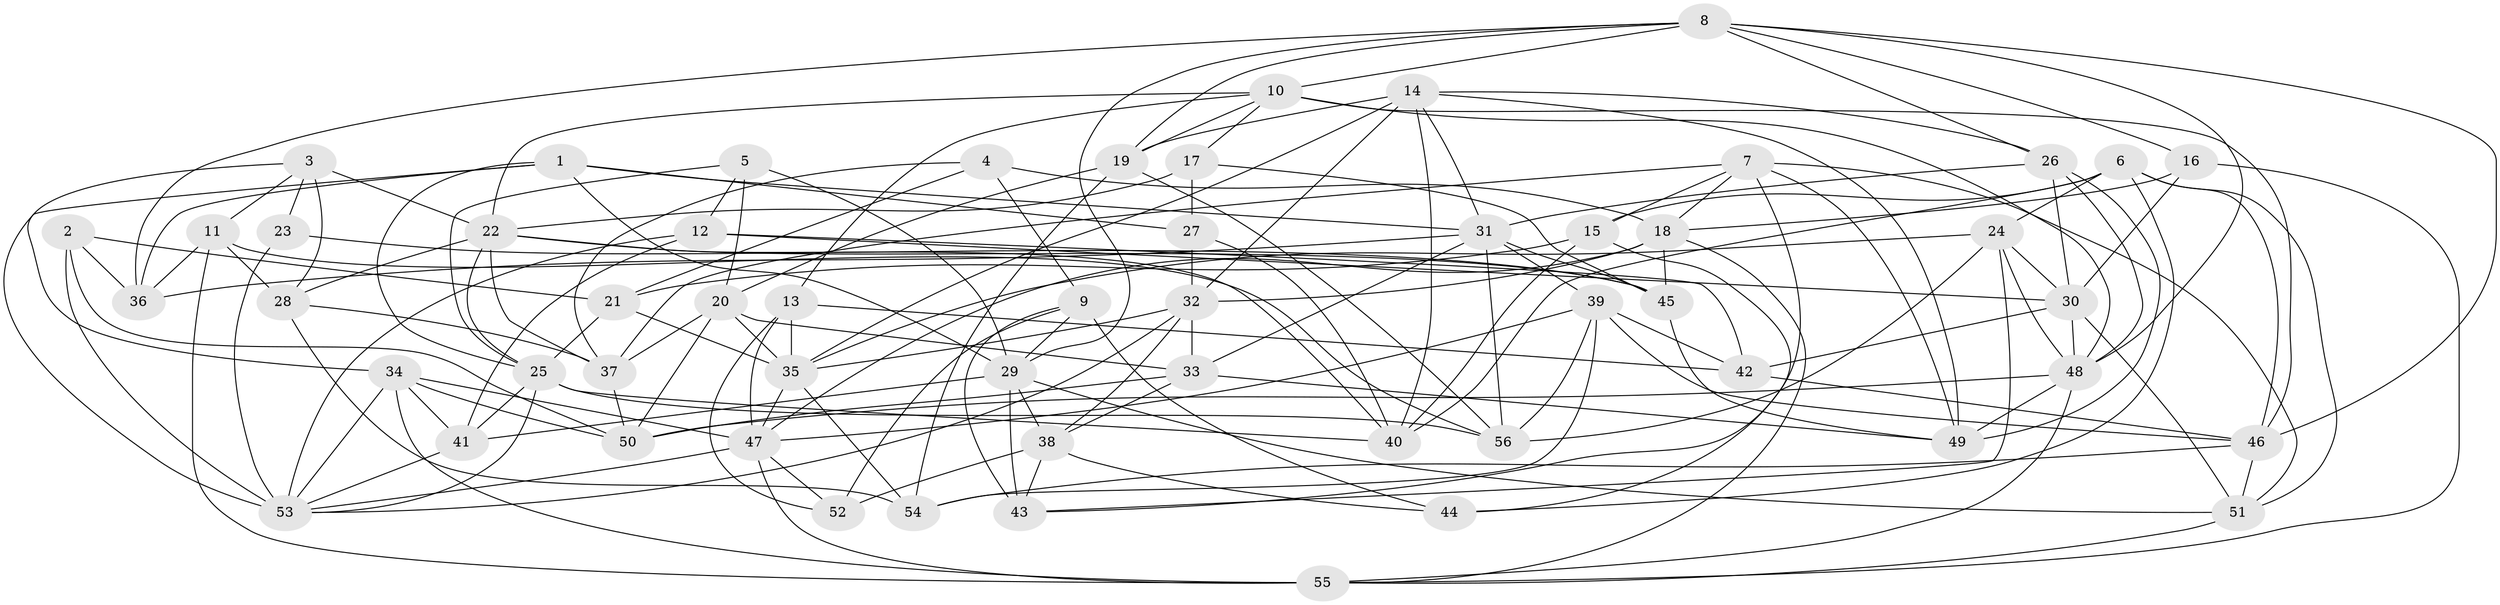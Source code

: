 // original degree distribution, {4: 1.0}
// Generated by graph-tools (version 1.1) at 2025/38/03/04/25 23:38:13]
// undirected, 56 vertices, 165 edges
graph export_dot {
  node [color=gray90,style=filled];
  1;
  2;
  3;
  4;
  5;
  6;
  7;
  8;
  9;
  10;
  11;
  12;
  13;
  14;
  15;
  16;
  17;
  18;
  19;
  20;
  21;
  22;
  23;
  24;
  25;
  26;
  27;
  28;
  29;
  30;
  31;
  32;
  33;
  34;
  35;
  36;
  37;
  38;
  39;
  40;
  41;
  42;
  43;
  44;
  45;
  46;
  47;
  48;
  49;
  50;
  51;
  52;
  53;
  54;
  55;
  56;
  1 -- 25 [weight=1.0];
  1 -- 27 [weight=1.0];
  1 -- 29 [weight=1.0];
  1 -- 31 [weight=1.0];
  1 -- 36 [weight=1.0];
  1 -- 53 [weight=1.0];
  2 -- 21 [weight=1.0];
  2 -- 36 [weight=1.0];
  2 -- 50 [weight=1.0];
  2 -- 53 [weight=1.0];
  3 -- 11 [weight=1.0];
  3 -- 22 [weight=2.0];
  3 -- 23 [weight=1.0];
  3 -- 28 [weight=1.0];
  3 -- 34 [weight=1.0];
  4 -- 9 [weight=1.0];
  4 -- 18 [weight=1.0];
  4 -- 21 [weight=1.0];
  4 -- 37 [weight=1.0];
  5 -- 12 [weight=1.0];
  5 -- 20 [weight=1.0];
  5 -- 25 [weight=1.0];
  5 -- 29 [weight=1.0];
  6 -- 15 [weight=1.0];
  6 -- 24 [weight=1.0];
  6 -- 40 [weight=1.0];
  6 -- 44 [weight=1.0];
  6 -- 46 [weight=1.0];
  6 -- 51 [weight=1.0];
  7 -- 15 [weight=1.0];
  7 -- 18 [weight=1.0];
  7 -- 37 [weight=1.0];
  7 -- 43 [weight=1.0];
  7 -- 49 [weight=1.0];
  7 -- 51 [weight=1.0];
  8 -- 10 [weight=2.0];
  8 -- 16 [weight=2.0];
  8 -- 19 [weight=1.0];
  8 -- 26 [weight=1.0];
  8 -- 29 [weight=1.0];
  8 -- 36 [weight=1.0];
  8 -- 46 [weight=1.0];
  8 -- 48 [weight=1.0];
  9 -- 29 [weight=1.0];
  9 -- 43 [weight=2.0];
  9 -- 44 [weight=1.0];
  9 -- 52 [weight=1.0];
  10 -- 13 [weight=1.0];
  10 -- 17 [weight=1.0];
  10 -- 19 [weight=1.0];
  10 -- 22 [weight=1.0];
  10 -- 46 [weight=1.0];
  10 -- 48 [weight=1.0];
  11 -- 28 [weight=1.0];
  11 -- 36 [weight=2.0];
  11 -- 55 [weight=1.0];
  11 -- 56 [weight=1.0];
  12 -- 30 [weight=2.0];
  12 -- 41 [weight=1.0];
  12 -- 42 [weight=1.0];
  12 -- 53 [weight=1.0];
  13 -- 35 [weight=2.0];
  13 -- 42 [weight=1.0];
  13 -- 47 [weight=1.0];
  13 -- 52 [weight=1.0];
  14 -- 19 [weight=1.0];
  14 -- 26 [weight=1.0];
  14 -- 31 [weight=1.0];
  14 -- 32 [weight=1.0];
  14 -- 35 [weight=2.0];
  14 -- 40 [weight=1.0];
  14 -- 49 [weight=1.0];
  15 -- 21 [weight=2.0];
  15 -- 40 [weight=1.0];
  15 -- 44 [weight=1.0];
  16 -- 18 [weight=2.0];
  16 -- 30 [weight=1.0];
  16 -- 55 [weight=1.0];
  17 -- 22 [weight=1.0];
  17 -- 27 [weight=2.0];
  17 -- 45 [weight=2.0];
  18 -- 32 [weight=1.0];
  18 -- 45 [weight=1.0];
  18 -- 47 [weight=1.0];
  18 -- 55 [weight=1.0];
  19 -- 20 [weight=1.0];
  19 -- 54 [weight=1.0];
  19 -- 56 [weight=1.0];
  20 -- 33 [weight=1.0];
  20 -- 35 [weight=1.0];
  20 -- 37 [weight=1.0];
  20 -- 50 [weight=1.0];
  21 -- 25 [weight=1.0];
  21 -- 35 [weight=1.0];
  22 -- 25 [weight=1.0];
  22 -- 28 [weight=1.0];
  22 -- 37 [weight=1.0];
  22 -- 40 [weight=1.0];
  22 -- 45 [weight=2.0];
  23 -- 45 [weight=1.0];
  23 -- 53 [weight=2.0];
  24 -- 30 [weight=1.0];
  24 -- 35 [weight=1.0];
  24 -- 43 [weight=1.0];
  24 -- 48 [weight=1.0];
  24 -- 56 [weight=1.0];
  25 -- 40 [weight=1.0];
  25 -- 41 [weight=1.0];
  25 -- 53 [weight=1.0];
  25 -- 56 [weight=1.0];
  26 -- 30 [weight=1.0];
  26 -- 31 [weight=1.0];
  26 -- 48 [weight=1.0];
  26 -- 49 [weight=1.0];
  27 -- 32 [weight=2.0];
  27 -- 40 [weight=1.0];
  28 -- 37 [weight=1.0];
  28 -- 54 [weight=2.0];
  29 -- 38 [weight=1.0];
  29 -- 41 [weight=1.0];
  29 -- 43 [weight=1.0];
  29 -- 51 [weight=1.0];
  30 -- 42 [weight=1.0];
  30 -- 48 [weight=1.0];
  30 -- 51 [weight=1.0];
  31 -- 33 [weight=1.0];
  31 -- 36 [weight=1.0];
  31 -- 39 [weight=1.0];
  31 -- 45 [weight=1.0];
  31 -- 56 [weight=1.0];
  32 -- 33 [weight=1.0];
  32 -- 35 [weight=1.0];
  32 -- 38 [weight=1.0];
  32 -- 53 [weight=1.0];
  33 -- 38 [weight=1.0];
  33 -- 49 [weight=1.0];
  33 -- 50 [weight=1.0];
  34 -- 41 [weight=2.0];
  34 -- 47 [weight=1.0];
  34 -- 50 [weight=1.0];
  34 -- 53 [weight=1.0];
  34 -- 55 [weight=2.0];
  35 -- 47 [weight=1.0];
  35 -- 54 [weight=1.0];
  37 -- 50 [weight=1.0];
  38 -- 43 [weight=1.0];
  38 -- 44 [weight=1.0];
  38 -- 52 [weight=1.0];
  39 -- 42 [weight=1.0];
  39 -- 46 [weight=1.0];
  39 -- 47 [weight=1.0];
  39 -- 54 [weight=1.0];
  39 -- 56 [weight=1.0];
  41 -- 53 [weight=1.0];
  42 -- 46 [weight=2.0];
  45 -- 49 [weight=1.0];
  46 -- 51 [weight=1.0];
  46 -- 54 [weight=1.0];
  47 -- 52 [weight=1.0];
  47 -- 53 [weight=1.0];
  47 -- 55 [weight=1.0];
  48 -- 49 [weight=1.0];
  48 -- 50 [weight=1.0];
  48 -- 55 [weight=1.0];
  51 -- 55 [weight=1.0];
}
